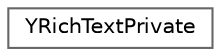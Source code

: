 digraph "Graphical Class Hierarchy"
{
 // LATEX_PDF_SIZE
  bgcolor="transparent";
  edge [fontname=Helvetica,fontsize=10,labelfontname=Helvetica,labelfontsize=10];
  node [fontname=Helvetica,fontsize=10,shape=box,height=0.2,width=0.4];
  rankdir="LR";
  Node0 [id="Node000000",label="YRichTextPrivate",height=0.2,width=0.4,color="grey40", fillcolor="white", style="filled",URL="$structYRichTextPrivate.html",tooltip=" "];
}
